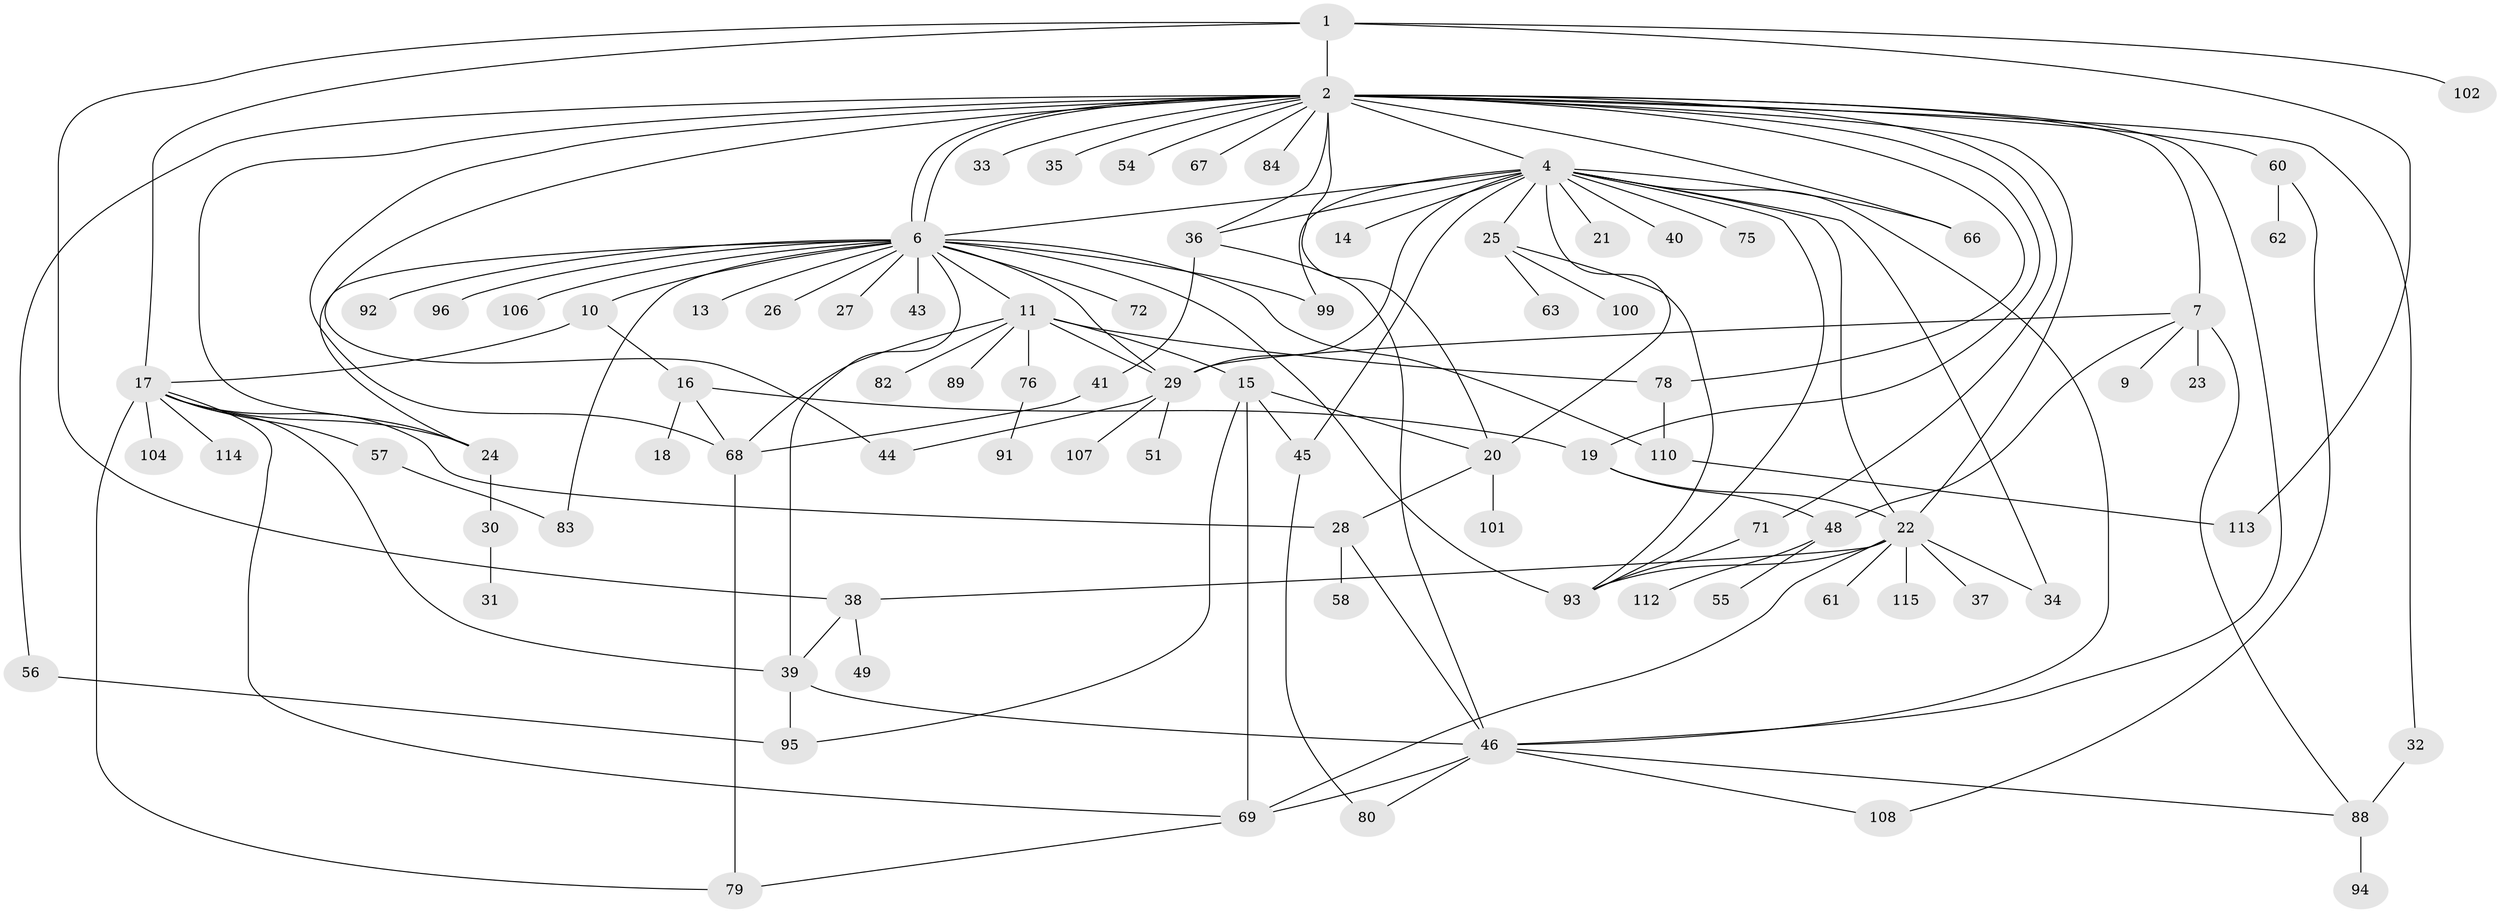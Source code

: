 // original degree distribution, {8: 0.017391304347826087, 21: 0.008695652173913044, 7: 0.02608695652173913, 5: 0.06956521739130435, 1: 0.391304347826087, 14: 0.008695652173913044, 15: 0.008695652173913044, 3: 0.12173913043478261, 6: 0.034782608695652174, 17: 0.008695652173913044, 4: 0.06956521739130435, 2: 0.22608695652173913, 11: 0.008695652173913044}
// Generated by graph-tools (version 1.1) at 2025/11/02/27/25 16:11:15]
// undirected, 88 vertices, 137 edges
graph export_dot {
graph [start="1"]
  node [color=gray90,style=filled];
  1 [super="+5"];
  2 [super="+3"];
  4 [super="+12"];
  6 [super="+8"];
  7 [super="+86"];
  9;
  10;
  11 [super="+50"];
  13;
  14;
  15;
  16 [super="+47"];
  17 [super="+53"];
  18;
  19;
  20 [super="+85"];
  21 [super="+64"];
  22 [super="+65"];
  23;
  24;
  25 [super="+77"];
  26;
  27;
  28 [super="+52"];
  29 [super="+103"];
  30;
  31;
  32;
  33;
  34 [super="+42"];
  35;
  36 [super="+81"];
  37;
  38;
  39 [super="+74"];
  40;
  41;
  43;
  44;
  45 [super="+87"];
  46 [super="+59"];
  48;
  49;
  51;
  54;
  55;
  56 [super="+98"];
  57;
  58;
  60 [super="+109"];
  61;
  62;
  63;
  66 [super="+70"];
  67;
  68 [super="+73"];
  69 [super="+105"];
  71;
  72;
  75;
  76;
  78;
  79 [super="+90"];
  80;
  82;
  83;
  84;
  88;
  89;
  91;
  92;
  93 [super="+97"];
  94;
  95;
  96;
  99;
  100;
  101;
  102;
  104;
  106;
  107;
  108;
  110 [super="+111"];
  112;
  113;
  114;
  115;
  1 -- 2 [weight=2];
  1 -- 38;
  1 -- 102;
  1 -- 113;
  1 -- 17;
  2 -- 4;
  2 -- 6;
  2 -- 6;
  2 -- 7;
  2 -- 19;
  2 -- 20;
  2 -- 22;
  2 -- 24;
  2 -- 32;
  2 -- 36;
  2 -- 44;
  2 -- 46;
  2 -- 54;
  2 -- 60;
  2 -- 66;
  2 -- 67;
  2 -- 71;
  2 -- 84;
  2 -- 33;
  2 -- 35;
  2 -- 56;
  2 -- 78;
  2 -- 68;
  4 -- 22 [weight=2];
  4 -- 46;
  4 -- 75;
  4 -- 99;
  4 -- 6 [weight=2];
  4 -- 40;
  4 -- 45;
  4 -- 14;
  4 -- 20;
  4 -- 21;
  4 -- 93;
  4 -- 25;
  4 -- 29;
  4 -- 34;
  4 -- 36;
  4 -- 66;
  6 -- 11;
  6 -- 24 [weight=2];
  6 -- 26;
  6 -- 29;
  6 -- 72;
  6 -- 96;
  6 -- 106;
  6 -- 99;
  6 -- 39;
  6 -- 10;
  6 -- 43;
  6 -- 13;
  6 -- 110;
  6 -- 83;
  6 -- 27;
  6 -- 92;
  6 -- 93;
  7 -- 9;
  7 -- 23;
  7 -- 48;
  7 -- 88;
  7 -- 29;
  10 -- 16;
  10 -- 17;
  11 -- 15 [weight=2];
  11 -- 29;
  11 -- 76;
  11 -- 82;
  11 -- 89;
  11 -- 78;
  11 -- 68;
  15 -- 69;
  15 -- 95;
  15 -- 45;
  15 -- 20;
  16 -- 18;
  16 -- 19;
  16 -- 68;
  17 -- 39;
  17 -- 69;
  17 -- 79;
  17 -- 114;
  17 -- 24;
  17 -- 57;
  17 -- 28;
  17 -- 104;
  19 -- 22;
  19 -- 48;
  20 -- 28;
  20 -- 101;
  22 -- 34;
  22 -- 37;
  22 -- 38;
  22 -- 61;
  22 -- 115;
  22 -- 93;
  22 -- 69;
  24 -- 30;
  25 -- 63;
  25 -- 93;
  25 -- 100;
  28 -- 58;
  28 -- 46;
  29 -- 51;
  29 -- 107;
  29 -- 44;
  30 -- 31;
  32 -- 88;
  36 -- 41;
  36 -- 46;
  38 -- 39;
  38 -- 49;
  39 -- 46;
  39 -- 95;
  41 -- 68;
  45 -- 80;
  46 -- 88;
  46 -- 108;
  46 -- 80;
  46 -- 69;
  48 -- 55;
  48 -- 112;
  56 -- 95;
  57 -- 83;
  60 -- 62;
  60 -- 108;
  68 -- 79;
  69 -- 79;
  71 -- 93;
  76 -- 91;
  78 -- 110;
  88 -- 94;
  110 -- 113;
}

